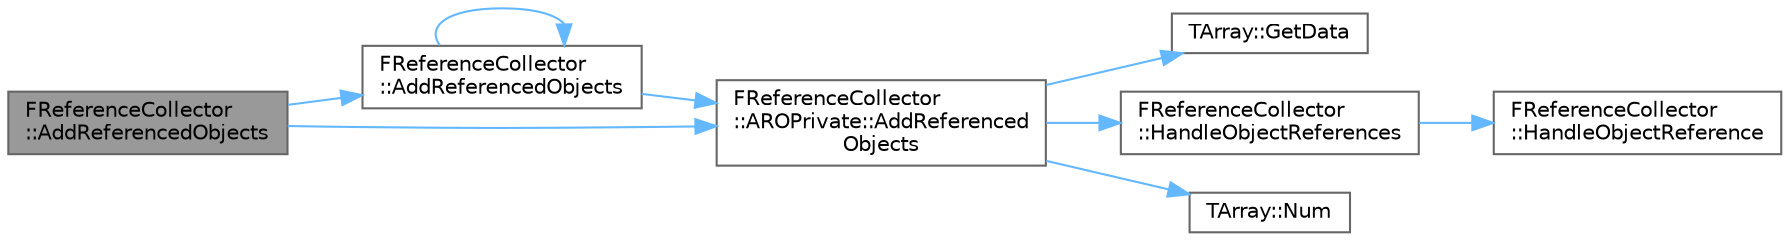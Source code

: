 digraph "FReferenceCollector::AddReferencedObjects"
{
 // INTERACTIVE_SVG=YES
 // LATEX_PDF_SIZE
  bgcolor="transparent";
  edge [fontname=Helvetica,fontsize=10,labelfontname=Helvetica,labelfontsize=10];
  node [fontname=Helvetica,fontsize=10,shape=box,height=0.2,width=0.4];
  rankdir="LR";
  Node1 [id="Node000001",label="FReferenceCollector\l::AddReferencedObjects",height=0.2,width=0.4,color="gray40", fillcolor="grey60", style="filled", fontcolor="black",tooltip="Adds references to an array of const objects, these objects can still be nulled out if forcefully col..."];
  Node1 -> Node2 [id="edge1_Node000001_Node000002",color="steelblue1",style="solid",tooltip=" "];
  Node2 [id="Node000002",label="FReferenceCollector\l::AddReferencedObjects",height=0.2,width=0.4,color="grey40", fillcolor="white", style="filled",URL="$d9/d05/classFReferenceCollector.html#ad6f4fda7dddb9b937d6cbc9d2feb130b",tooltip="Adds references to an array of objects."];
  Node2 -> Node2 [id="edge2_Node000002_Node000002",color="steelblue1",style="solid",tooltip=" "];
  Node2 -> Node3 [id="edge3_Node000002_Node000003",color="steelblue1",style="solid",tooltip=" "];
  Node3 [id="Node000003",label="FReferenceCollector\l::AROPrivate::AddReferenced\lObjects",height=0.2,width=0.4,color="grey40", fillcolor="white", style="filled",URL="$d1/d3e/structFReferenceCollector_1_1AROPrivate.html#a7372e42b709fc099be30bfa072964df5",tooltip=" "];
  Node3 -> Node4 [id="edge4_Node000003_Node000004",color="steelblue1",style="solid",tooltip=" "];
  Node4 [id="Node000004",label="TArray::GetData",height=0.2,width=0.4,color="grey40", fillcolor="white", style="filled",URL="$d4/d52/classTArray.html#a5b7af561ae2c8731aca5c33c736fb4f2",tooltip="Helper function for returning a typed pointer to the first array entry."];
  Node3 -> Node5 [id="edge5_Node000003_Node000005",color="steelblue1",style="solid",tooltip=" "];
  Node5 [id="Node000005",label="FReferenceCollector\l::HandleObjectReferences",height=0.2,width=0.4,color="grey40", fillcolor="white", style="filled",URL="$d9/d05/classFReferenceCollector.html#a8b22fa6456df75e03696c468304d30dd",tooltip="Handle multiple object references."];
  Node5 -> Node6 [id="edge6_Node000005_Node000006",color="steelblue1",style="solid",tooltip=" "];
  Node6 [id="Node000006",label="FReferenceCollector\l::HandleObjectReference",height=0.2,width=0.4,color="grey40", fillcolor="white", style="filled",URL="$d9/d05/classFReferenceCollector.html#a519551e1e5334872231ea87ed0933f44",tooltip="Handle object reference."];
  Node3 -> Node7 [id="edge7_Node000003_Node000007",color="steelblue1",style="solid",tooltip=" "];
  Node7 [id="Node000007",label="TArray::Num",height=0.2,width=0.4,color="grey40", fillcolor="white", style="filled",URL="$d4/d52/classTArray.html#adcbf9ca48677a9c0c3830cd862dd40d8",tooltip="Returns number of elements in array."];
  Node1 -> Node3 [id="edge8_Node000001_Node000003",color="steelblue1",style="solid",tooltip=" "];
}
